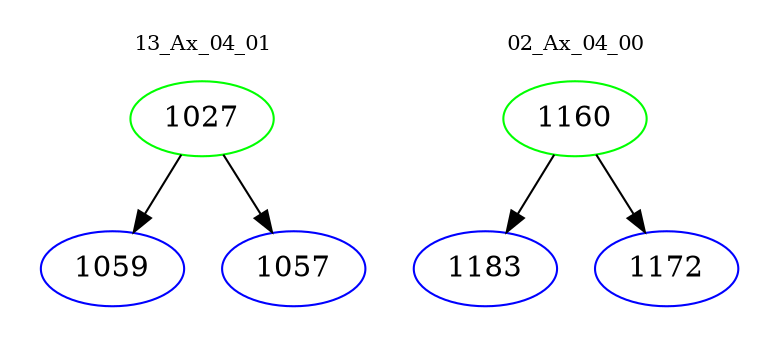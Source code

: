 digraph{
subgraph cluster_0 {
color = white
label = "13_Ax_04_01";
fontsize=10;
T0_1027 [label="1027", color="green"]
T0_1027 -> T0_1059 [color="black"]
T0_1059 [label="1059", color="blue"]
T0_1027 -> T0_1057 [color="black"]
T0_1057 [label="1057", color="blue"]
}
subgraph cluster_1 {
color = white
label = "02_Ax_04_00";
fontsize=10;
T1_1160 [label="1160", color="green"]
T1_1160 -> T1_1183 [color="black"]
T1_1183 [label="1183", color="blue"]
T1_1160 -> T1_1172 [color="black"]
T1_1172 [label="1172", color="blue"]
}
}
